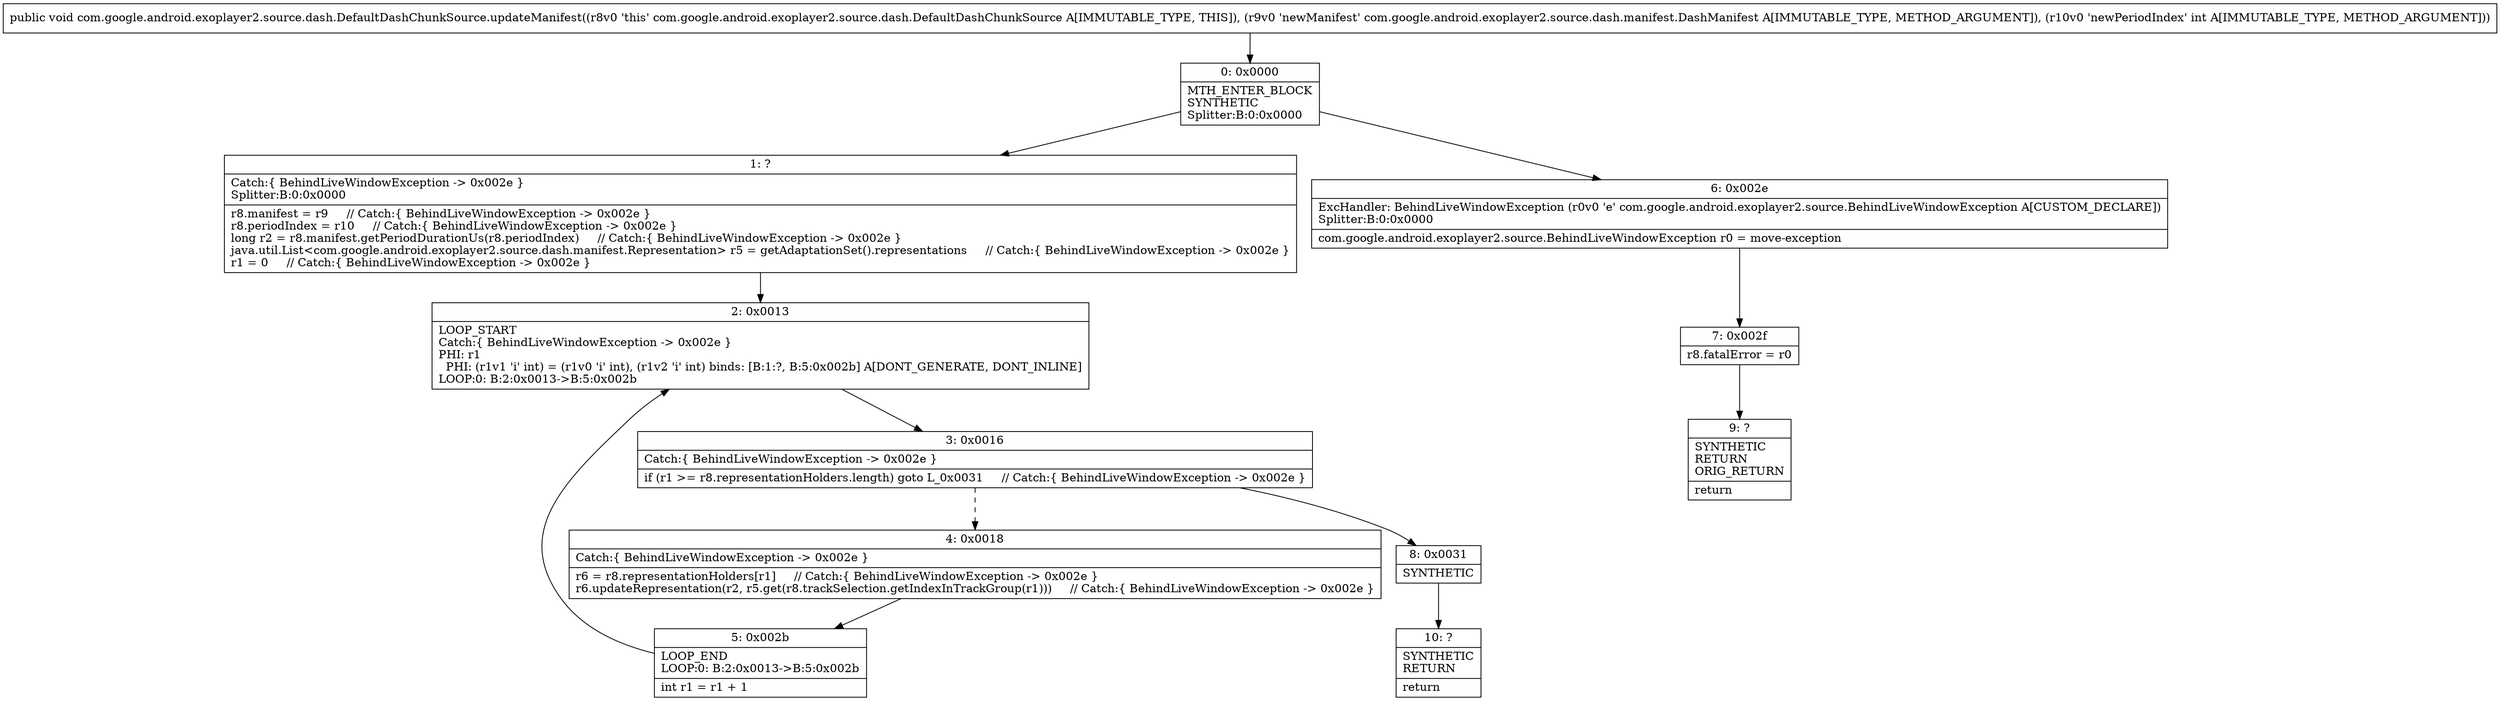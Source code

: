 digraph "CFG forcom.google.android.exoplayer2.source.dash.DefaultDashChunkSource.updateManifest(Lcom\/google\/android\/exoplayer2\/source\/dash\/manifest\/DashManifest;I)V" {
Node_0 [shape=record,label="{0\:\ 0x0000|MTH_ENTER_BLOCK\lSYNTHETIC\lSplitter:B:0:0x0000\l}"];
Node_1 [shape=record,label="{1\:\ ?|Catch:\{ BehindLiveWindowException \-\> 0x002e \}\lSplitter:B:0:0x0000\l|r8.manifest = r9     \/\/ Catch:\{ BehindLiveWindowException \-\> 0x002e \}\lr8.periodIndex = r10     \/\/ Catch:\{ BehindLiveWindowException \-\> 0x002e \}\llong r2 = r8.manifest.getPeriodDurationUs(r8.periodIndex)     \/\/ Catch:\{ BehindLiveWindowException \-\> 0x002e \}\ljava.util.List\<com.google.android.exoplayer2.source.dash.manifest.Representation\> r5 = getAdaptationSet().representations     \/\/ Catch:\{ BehindLiveWindowException \-\> 0x002e \}\lr1 = 0     \/\/ Catch:\{ BehindLiveWindowException \-\> 0x002e \}\l}"];
Node_2 [shape=record,label="{2\:\ 0x0013|LOOP_START\lCatch:\{ BehindLiveWindowException \-\> 0x002e \}\lPHI: r1 \l  PHI: (r1v1 'i' int) = (r1v0 'i' int), (r1v2 'i' int) binds: [B:1:?, B:5:0x002b] A[DONT_GENERATE, DONT_INLINE]\lLOOP:0: B:2:0x0013\-\>B:5:0x002b\l}"];
Node_3 [shape=record,label="{3\:\ 0x0016|Catch:\{ BehindLiveWindowException \-\> 0x002e \}\l|if (r1 \>= r8.representationHolders.length) goto L_0x0031     \/\/ Catch:\{ BehindLiveWindowException \-\> 0x002e \}\l}"];
Node_4 [shape=record,label="{4\:\ 0x0018|Catch:\{ BehindLiveWindowException \-\> 0x002e \}\l|r6 = r8.representationHolders[r1]     \/\/ Catch:\{ BehindLiveWindowException \-\> 0x002e \}\lr6.updateRepresentation(r2, r5.get(r8.trackSelection.getIndexInTrackGroup(r1)))     \/\/ Catch:\{ BehindLiveWindowException \-\> 0x002e \}\l}"];
Node_5 [shape=record,label="{5\:\ 0x002b|LOOP_END\lLOOP:0: B:2:0x0013\-\>B:5:0x002b\l|int r1 = r1 + 1\l}"];
Node_6 [shape=record,label="{6\:\ 0x002e|ExcHandler: BehindLiveWindowException (r0v0 'e' com.google.android.exoplayer2.source.BehindLiveWindowException A[CUSTOM_DECLARE])\lSplitter:B:0:0x0000\l|com.google.android.exoplayer2.source.BehindLiveWindowException r0 = move\-exception\l}"];
Node_7 [shape=record,label="{7\:\ 0x002f|r8.fatalError = r0\l}"];
Node_8 [shape=record,label="{8\:\ 0x0031|SYNTHETIC\l}"];
Node_9 [shape=record,label="{9\:\ ?|SYNTHETIC\lRETURN\lORIG_RETURN\l|return\l}"];
Node_10 [shape=record,label="{10\:\ ?|SYNTHETIC\lRETURN\l|return\l}"];
MethodNode[shape=record,label="{public void com.google.android.exoplayer2.source.dash.DefaultDashChunkSource.updateManifest((r8v0 'this' com.google.android.exoplayer2.source.dash.DefaultDashChunkSource A[IMMUTABLE_TYPE, THIS]), (r9v0 'newManifest' com.google.android.exoplayer2.source.dash.manifest.DashManifest A[IMMUTABLE_TYPE, METHOD_ARGUMENT]), (r10v0 'newPeriodIndex' int A[IMMUTABLE_TYPE, METHOD_ARGUMENT])) }"];
MethodNode -> Node_0;
Node_0 -> Node_1;
Node_0 -> Node_6;
Node_1 -> Node_2;
Node_2 -> Node_3;
Node_3 -> Node_4[style=dashed];
Node_3 -> Node_8;
Node_4 -> Node_5;
Node_5 -> Node_2;
Node_6 -> Node_7;
Node_7 -> Node_9;
Node_8 -> Node_10;
}

